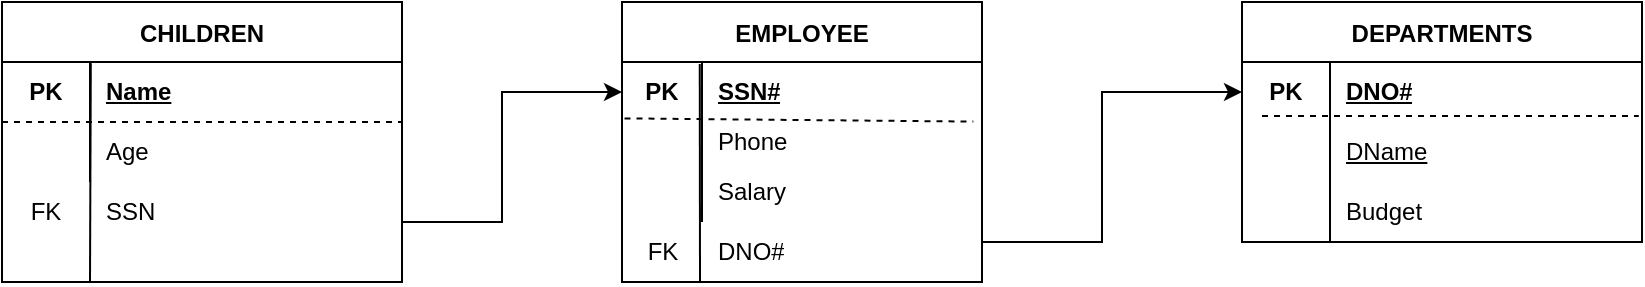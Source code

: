 <mxfile version="20.2.5" type="device"><diagram id="kgpKYQtTHZ0yAKxKKP6v" name="Page-1"><mxGraphModel dx="1038" dy="489" grid="1" gridSize="10" guides="1" tooltips="1" connect="1" arrows="1" fold="1" page="1" pageScale="1" pageWidth="850" pageHeight="1100" math="0" shadow="0"><root><mxCell id="0"/><mxCell id="1" parent="0"/><mxCell id="Jnfo0xoZZ292YyesvRUQ-31" value="DEPARTMENTS" style="shape=table;startSize=30;container=1;collapsible=0;childLayout=tableLayout;fixedRows=1;rowLines=0;fontStyle=1;" vertex="1" parent="1"><mxGeometry x="680" y="320" width="200" height="120" as="geometry"/></mxCell><mxCell id="Jnfo0xoZZ292YyesvRUQ-32" value="" style="shape=tableRow;horizontal=0;startSize=0;swimlaneHead=0;swimlaneBody=0;top=0;left=0;bottom=0;right=0;collapsible=0;dropTarget=0;fillColor=none;points=[[0,0.5],[1,0.5]];portConstraint=eastwest;" vertex="1" parent="Jnfo0xoZZ292YyesvRUQ-31"><mxGeometry y="30" width="200" height="30" as="geometry"/></mxCell><mxCell id="Jnfo0xoZZ292YyesvRUQ-33" value="&lt;b&gt;PK&lt;/b&gt;" style="shape=partialRectangle;html=1;whiteSpace=wrap;connectable=0;fillColor=none;top=0;left=0;bottom=0;right=0;overflow=hidden;pointerEvents=1;" vertex="1" parent="Jnfo0xoZZ292YyesvRUQ-32"><mxGeometry width="44" height="30" as="geometry"><mxRectangle width="44" height="30" as="alternateBounds"/></mxGeometry></mxCell><mxCell id="Jnfo0xoZZ292YyesvRUQ-34" value="&lt;b&gt;&lt;u&gt;DNO#&lt;/u&gt;&lt;/b&gt;" style="shape=partialRectangle;html=1;whiteSpace=wrap;connectable=0;fillColor=none;top=0;left=0;bottom=0;right=0;align=left;spacingLeft=6;overflow=hidden;" vertex="1" parent="Jnfo0xoZZ292YyesvRUQ-32"><mxGeometry x="44" width="156" height="30" as="geometry"><mxRectangle width="156" height="30" as="alternateBounds"/></mxGeometry></mxCell><mxCell id="Jnfo0xoZZ292YyesvRUQ-35" value="" style="shape=tableRow;horizontal=0;startSize=0;swimlaneHead=0;swimlaneBody=0;top=0;left=0;bottom=0;right=0;collapsible=0;dropTarget=0;fillColor=none;points=[[0,0.5],[1,0.5]];portConstraint=eastwest;" vertex="1" parent="Jnfo0xoZZ292YyesvRUQ-31"><mxGeometry y="60" width="200" height="30" as="geometry"/></mxCell><mxCell id="Jnfo0xoZZ292YyesvRUQ-36" value="" style="shape=partialRectangle;html=1;whiteSpace=wrap;connectable=0;fillColor=none;top=0;left=0;bottom=0;right=0;overflow=hidden;" vertex="1" parent="Jnfo0xoZZ292YyesvRUQ-35"><mxGeometry width="44" height="30" as="geometry"><mxRectangle width="44" height="30" as="alternateBounds"/></mxGeometry></mxCell><mxCell id="Jnfo0xoZZ292YyesvRUQ-37" value="&lt;u style=&quot;&quot;&gt;DName&lt;/u&gt;" style="shape=partialRectangle;html=1;whiteSpace=wrap;connectable=0;fillColor=none;top=0;left=0;bottom=0;right=0;align=left;spacingLeft=6;overflow=hidden;" vertex="1" parent="Jnfo0xoZZ292YyesvRUQ-35"><mxGeometry x="44" width="156" height="30" as="geometry"><mxRectangle width="156" height="30" as="alternateBounds"/></mxGeometry></mxCell><mxCell id="Jnfo0xoZZ292YyesvRUQ-38" value="" style="shape=tableRow;horizontal=0;startSize=0;swimlaneHead=0;swimlaneBody=0;top=0;left=0;bottom=0;right=0;collapsible=0;dropTarget=0;fillColor=none;points=[[0,0.5],[1,0.5]];portConstraint=eastwest;" vertex="1" parent="Jnfo0xoZZ292YyesvRUQ-31"><mxGeometry y="90" width="200" height="30" as="geometry"/></mxCell><mxCell id="Jnfo0xoZZ292YyesvRUQ-39" value="" style="shape=partialRectangle;html=1;whiteSpace=wrap;connectable=0;fillColor=none;top=0;left=0;bottom=0;right=0;overflow=hidden;" vertex="1" parent="Jnfo0xoZZ292YyesvRUQ-38"><mxGeometry width="44" height="30" as="geometry"><mxRectangle width="44" height="30" as="alternateBounds"/></mxGeometry></mxCell><mxCell id="Jnfo0xoZZ292YyesvRUQ-40" value="Budget" style="shape=partialRectangle;html=1;whiteSpace=wrap;connectable=0;fillColor=none;top=0;left=0;bottom=0;right=0;align=left;spacingLeft=6;overflow=hidden;" vertex="1" parent="Jnfo0xoZZ292YyesvRUQ-38"><mxGeometry x="44" width="156" height="30" as="geometry"><mxRectangle width="156" height="30" as="alternateBounds"/></mxGeometry></mxCell><mxCell id="Jnfo0xoZZ292YyesvRUQ-122" value="" style="endArrow=none;dashed=1;html=1;rounded=0;entryX=0.992;entryY=-0.1;entryDx=0;entryDy=0;entryPerimeter=0;" edge="1" parent="Jnfo0xoZZ292YyesvRUQ-31" target="Jnfo0xoZZ292YyesvRUQ-35"><mxGeometry width="50" height="50" relative="1" as="geometry"><mxPoint x="10" y="57" as="sourcePoint"/><mxPoint x="-90" y="30" as="targetPoint"/></mxGeometry></mxCell><mxCell id="Jnfo0xoZZ292YyesvRUQ-68" value="EMPLOYEE" style="shape=table;startSize=30;container=1;collapsible=0;childLayout=tableLayout;fixedRows=1;rowLines=0;fontStyle=1;" vertex="1" parent="1"><mxGeometry x="370" y="320" width="180" height="140" as="geometry"/></mxCell><mxCell id="Jnfo0xoZZ292YyesvRUQ-69" value="" style="shape=tableRow;horizontal=0;startSize=0;swimlaneHead=0;swimlaneBody=0;top=0;left=0;bottom=0;right=0;collapsible=0;dropTarget=0;fillColor=none;points=[[0,0.5],[1,0.5]];portConstraint=eastwest;" vertex="1" parent="Jnfo0xoZZ292YyesvRUQ-68"><mxGeometry y="30" width="180" height="30" as="geometry"/></mxCell><mxCell id="Jnfo0xoZZ292YyesvRUQ-70" value="&lt;b&gt;PK&lt;/b&gt;" style="shape=partialRectangle;html=1;whiteSpace=wrap;connectable=0;fillColor=none;top=0;left=0;bottom=0;right=0;overflow=hidden;pointerEvents=1;" vertex="1" parent="Jnfo0xoZZ292YyesvRUQ-69"><mxGeometry width="40" height="30" as="geometry"><mxRectangle width="40" height="30" as="alternateBounds"/></mxGeometry></mxCell><mxCell id="Jnfo0xoZZ292YyesvRUQ-71" value="&lt;b&gt;&lt;u&gt;SSN#&lt;/u&gt;&lt;/b&gt;" style="shape=partialRectangle;html=1;whiteSpace=wrap;connectable=0;fillColor=none;top=0;left=0;bottom=0;right=0;align=left;spacingLeft=6;overflow=hidden;" vertex="1" parent="Jnfo0xoZZ292YyesvRUQ-69"><mxGeometry x="40" width="140" height="30" as="geometry"><mxRectangle width="140" height="30" as="alternateBounds"/></mxGeometry></mxCell><mxCell id="Jnfo0xoZZ292YyesvRUQ-72" value="" style="shape=tableRow;horizontal=0;startSize=0;swimlaneHead=0;swimlaneBody=0;top=0;left=0;bottom=0;right=0;collapsible=0;dropTarget=0;fillColor=none;points=[[0,0.5],[1,0.5]];portConstraint=eastwest;" vertex="1" parent="Jnfo0xoZZ292YyesvRUQ-68"><mxGeometry y="60" width="180" height="20" as="geometry"/></mxCell><mxCell id="Jnfo0xoZZ292YyesvRUQ-73" value="" style="shape=partialRectangle;html=1;whiteSpace=wrap;connectable=0;fillColor=none;top=0;left=0;bottom=0;right=0;overflow=hidden;" vertex="1" parent="Jnfo0xoZZ292YyesvRUQ-72"><mxGeometry width="40" height="20" as="geometry"><mxRectangle width="40" height="20" as="alternateBounds"/></mxGeometry></mxCell><mxCell id="Jnfo0xoZZ292YyesvRUQ-74" value="Phone" style="shape=partialRectangle;html=1;whiteSpace=wrap;connectable=0;fillColor=none;top=0;left=0;bottom=0;right=0;align=left;spacingLeft=6;overflow=hidden;" vertex="1" parent="Jnfo0xoZZ292YyesvRUQ-72"><mxGeometry x="40" width="140" height="20" as="geometry"><mxRectangle width="140" height="20" as="alternateBounds"/></mxGeometry></mxCell><mxCell id="Jnfo0xoZZ292YyesvRUQ-75" value="" style="shape=tableRow;horizontal=0;startSize=0;swimlaneHead=0;swimlaneBody=0;top=0;left=0;bottom=0;right=0;collapsible=0;dropTarget=0;fillColor=none;points=[[0,0.5],[1,0.5]];portConstraint=eastwest;" vertex="1" parent="Jnfo0xoZZ292YyesvRUQ-68"><mxGeometry y="80" width="180" height="30" as="geometry"/></mxCell><mxCell id="Jnfo0xoZZ292YyesvRUQ-76" value="" style="shape=partialRectangle;html=1;whiteSpace=wrap;connectable=0;fillColor=none;top=0;left=0;bottom=0;right=0;overflow=hidden;" vertex="1" parent="Jnfo0xoZZ292YyesvRUQ-75"><mxGeometry width="40" height="30" as="geometry"><mxRectangle width="40" height="30" as="alternateBounds"/></mxGeometry></mxCell><mxCell id="Jnfo0xoZZ292YyesvRUQ-77" value="Salary" style="shape=partialRectangle;html=1;whiteSpace=wrap;connectable=0;fillColor=none;top=0;left=0;bottom=0;right=0;align=left;spacingLeft=6;overflow=hidden;" vertex="1" parent="Jnfo0xoZZ292YyesvRUQ-75"><mxGeometry x="40" width="140" height="30" as="geometry"><mxRectangle width="140" height="30" as="alternateBounds"/></mxGeometry></mxCell><mxCell id="Jnfo0xoZZ292YyesvRUQ-78" value="" style="endArrow=none;dashed=1;html=1;rounded=0;exitX=0.007;exitY=0.94;exitDx=0;exitDy=0;exitPerimeter=0;entryX=0.976;entryY=0.993;entryDx=0;entryDy=0;entryPerimeter=0;" edge="1" parent="Jnfo0xoZZ292YyesvRUQ-68" source="Jnfo0xoZZ292YyesvRUQ-69" target="Jnfo0xoZZ292YyesvRUQ-69"><mxGeometry width="50" height="50" relative="1" as="geometry"><mxPoint x="400" y="150" as="sourcePoint"/><mxPoint x="450" y="100" as="targetPoint"/></mxGeometry></mxCell><mxCell id="Jnfo0xoZZ292YyesvRUQ-79" value="" style="endArrow=none;html=1;rounded=0;exitX=0.216;exitY=0.033;exitDx=0;exitDy=0;exitPerimeter=0;" edge="1" parent="1" source="Jnfo0xoZZ292YyesvRUQ-69"><mxGeometry width="50" height="50" relative="1" as="geometry"><mxPoint x="640" y="460" as="sourcePoint"/><mxPoint x="409" y="460" as="targetPoint"/></mxGeometry></mxCell><mxCell id="Jnfo0xoZZ292YyesvRUQ-106" value="CHILDREN" style="shape=table;startSize=30;container=1;collapsible=0;childLayout=tableLayout;fixedRows=1;rowLines=0;fontStyle=1;" vertex="1" parent="1"><mxGeometry x="60" y="320" width="200" height="140" as="geometry"/></mxCell><mxCell id="Jnfo0xoZZ292YyesvRUQ-107" value="" style="shape=tableRow;horizontal=0;startSize=0;swimlaneHead=0;swimlaneBody=0;top=0;left=0;bottom=0;right=0;collapsible=0;dropTarget=0;fillColor=none;points=[[0,0.5],[1,0.5]];portConstraint=eastwest;" vertex="1" parent="Jnfo0xoZZ292YyesvRUQ-106"><mxGeometry y="30" width="200" height="30" as="geometry"/></mxCell><mxCell id="Jnfo0xoZZ292YyesvRUQ-108" value="&lt;b&gt;PK&lt;/b&gt;" style="shape=partialRectangle;html=1;whiteSpace=wrap;connectable=0;fillColor=none;top=0;left=0;bottom=0;right=0;overflow=hidden;pointerEvents=1;" vertex="1" parent="Jnfo0xoZZ292YyesvRUQ-107"><mxGeometry width="44" height="30" as="geometry"><mxRectangle width="44" height="30" as="alternateBounds"/></mxGeometry></mxCell><mxCell id="Jnfo0xoZZ292YyesvRUQ-109" value="&lt;b&gt;&lt;u&gt;Name&lt;/u&gt;&lt;/b&gt;" style="shape=partialRectangle;html=1;whiteSpace=wrap;connectable=0;fillColor=none;top=0;left=0;bottom=0;right=0;align=left;spacingLeft=6;overflow=hidden;" vertex="1" parent="Jnfo0xoZZ292YyesvRUQ-107"><mxGeometry x="44" width="156" height="30" as="geometry"><mxRectangle width="156" height="30" as="alternateBounds"/></mxGeometry></mxCell><mxCell id="Jnfo0xoZZ292YyesvRUQ-113" value="" style="shape=tableRow;horizontal=0;startSize=0;swimlaneHead=0;swimlaneBody=0;top=0;left=0;bottom=0;right=0;collapsible=0;dropTarget=0;fillColor=none;points=[[0,0.5],[1,0.5]];portConstraint=eastwest;" vertex="1" parent="Jnfo0xoZZ292YyesvRUQ-106"><mxGeometry y="60" width="200" height="30" as="geometry"/></mxCell><mxCell id="Jnfo0xoZZ292YyesvRUQ-114" value="" style="shape=partialRectangle;html=1;whiteSpace=wrap;connectable=0;fillColor=none;top=0;left=0;bottom=0;right=0;overflow=hidden;" vertex="1" parent="Jnfo0xoZZ292YyesvRUQ-113"><mxGeometry width="44" height="30" as="geometry"><mxRectangle width="44" height="30" as="alternateBounds"/></mxGeometry></mxCell><mxCell id="Jnfo0xoZZ292YyesvRUQ-115" value="Age" style="shape=partialRectangle;html=1;whiteSpace=wrap;connectable=0;fillColor=none;top=0;left=0;bottom=0;right=0;align=left;spacingLeft=6;overflow=hidden;" vertex="1" parent="Jnfo0xoZZ292YyesvRUQ-113"><mxGeometry x="44" width="156" height="30" as="geometry"><mxRectangle width="156" height="30" as="alternateBounds"/></mxGeometry></mxCell><mxCell id="Jnfo0xoZZ292YyesvRUQ-123" value="" style="endArrow=none;html=1;rounded=0;entryX=0.222;entryY=0.02;entryDx=0;entryDy=0;entryPerimeter=0;" edge="1" parent="Jnfo0xoZZ292YyesvRUQ-106" target="Jnfo0xoZZ292YyesvRUQ-107"><mxGeometry width="50" height="50" relative="1" as="geometry"><mxPoint x="44" y="140" as="sourcePoint"/><mxPoint x="47" y="140" as="targetPoint"/></mxGeometry></mxCell><mxCell id="Jnfo0xoZZ292YyesvRUQ-127" value="" style="endArrow=none;dashed=1;html=1;rounded=0;exitX=0;exitY=1;exitDx=0;exitDy=0;exitPerimeter=0;entryX=1;entryY=0;entryDx=0;entryDy=0;entryPerimeter=0;" edge="1" parent="Jnfo0xoZZ292YyesvRUQ-106" source="Jnfo0xoZZ292YyesvRUQ-107" target="Jnfo0xoZZ292YyesvRUQ-113"><mxGeometry width="50" height="50" relative="1" as="geometry"><mxPoint x="330" y="80" as="sourcePoint"/><mxPoint x="380" y="30" as="targetPoint"/></mxGeometry></mxCell><mxCell id="Jnfo0xoZZ292YyesvRUQ-120" value="FK" style="text;html=1;align=center;verticalAlign=middle;resizable=0;points=[];autosize=1;strokeColor=none;fillColor=none;" vertex="1" parent="1"><mxGeometry x="370" y="430" width="40" height="30" as="geometry"/></mxCell><mxCell id="Jnfo0xoZZ292YyesvRUQ-121" value="DNO#" style="shape=partialRectangle;html=1;whiteSpace=wrap;connectable=0;fillColor=none;top=0;left=0;bottom=0;right=0;align=left;spacingLeft=6;overflow=hidden;" vertex="1" parent="1"><mxGeometry x="410" y="430" width="140" height="30" as="geometry"><mxRectangle width="140" height="30" as="alternateBounds"/></mxGeometry></mxCell><mxCell id="Jnfo0xoZZ292YyesvRUQ-124" value="" style="shape=tableRow;horizontal=0;startSize=0;swimlaneHead=0;swimlaneBody=0;top=0;left=0;bottom=0;right=0;collapsible=0;dropTarget=0;fillColor=none;points=[[0,0.5],[1,0.5]];portConstraint=eastwest;" vertex="1" parent="1"><mxGeometry x="60" y="410" width="200" height="30" as="geometry"/></mxCell><mxCell id="Jnfo0xoZZ292YyesvRUQ-125" value="FK" style="shape=partialRectangle;html=1;whiteSpace=wrap;connectable=0;fillColor=none;top=0;left=0;bottom=0;right=0;overflow=hidden;" vertex="1" parent="Jnfo0xoZZ292YyesvRUQ-124"><mxGeometry width="44" height="30" as="geometry"><mxRectangle width="44" height="30" as="alternateBounds"/></mxGeometry></mxCell><mxCell id="Jnfo0xoZZ292YyesvRUQ-126" value="SSN" style="shape=partialRectangle;html=1;whiteSpace=wrap;connectable=0;fillColor=none;top=0;left=0;bottom=0;right=0;align=left;spacingLeft=6;overflow=hidden;" vertex="1" parent="1"><mxGeometry x="104" y="410" width="156" height="30" as="geometry"><mxRectangle width="156" height="30" as="alternateBounds"/></mxGeometry></mxCell><mxCell id="Jnfo0xoZZ292YyesvRUQ-128" value="" style="endArrow=classic;html=1;rounded=0;entryX=0;entryY=0.5;entryDx=0;entryDy=0;" edge="1" parent="1" target="Jnfo0xoZZ292YyesvRUQ-69"><mxGeometry width="50" height="50" relative="1" as="geometry"><mxPoint x="260" y="430" as="sourcePoint"/><mxPoint x="440" y="350" as="targetPoint"/><Array as="points"><mxPoint x="310" y="430"/><mxPoint x="310" y="365"/></Array></mxGeometry></mxCell><mxCell id="Jnfo0xoZZ292YyesvRUQ-129" value="" style="endArrow=classic;html=1;rounded=0;entryX=0;entryY=0.5;entryDx=0;entryDy=0;" edge="1" parent="1" target="Jnfo0xoZZ292YyesvRUQ-32"><mxGeometry width="50" height="50" relative="1" as="geometry"><mxPoint x="550" y="440" as="sourcePoint"/><mxPoint x="440" y="350" as="targetPoint"/><Array as="points"><mxPoint x="610" y="440"/><mxPoint x="610" y="365"/></Array></mxGeometry></mxCell></root></mxGraphModel></diagram></mxfile>